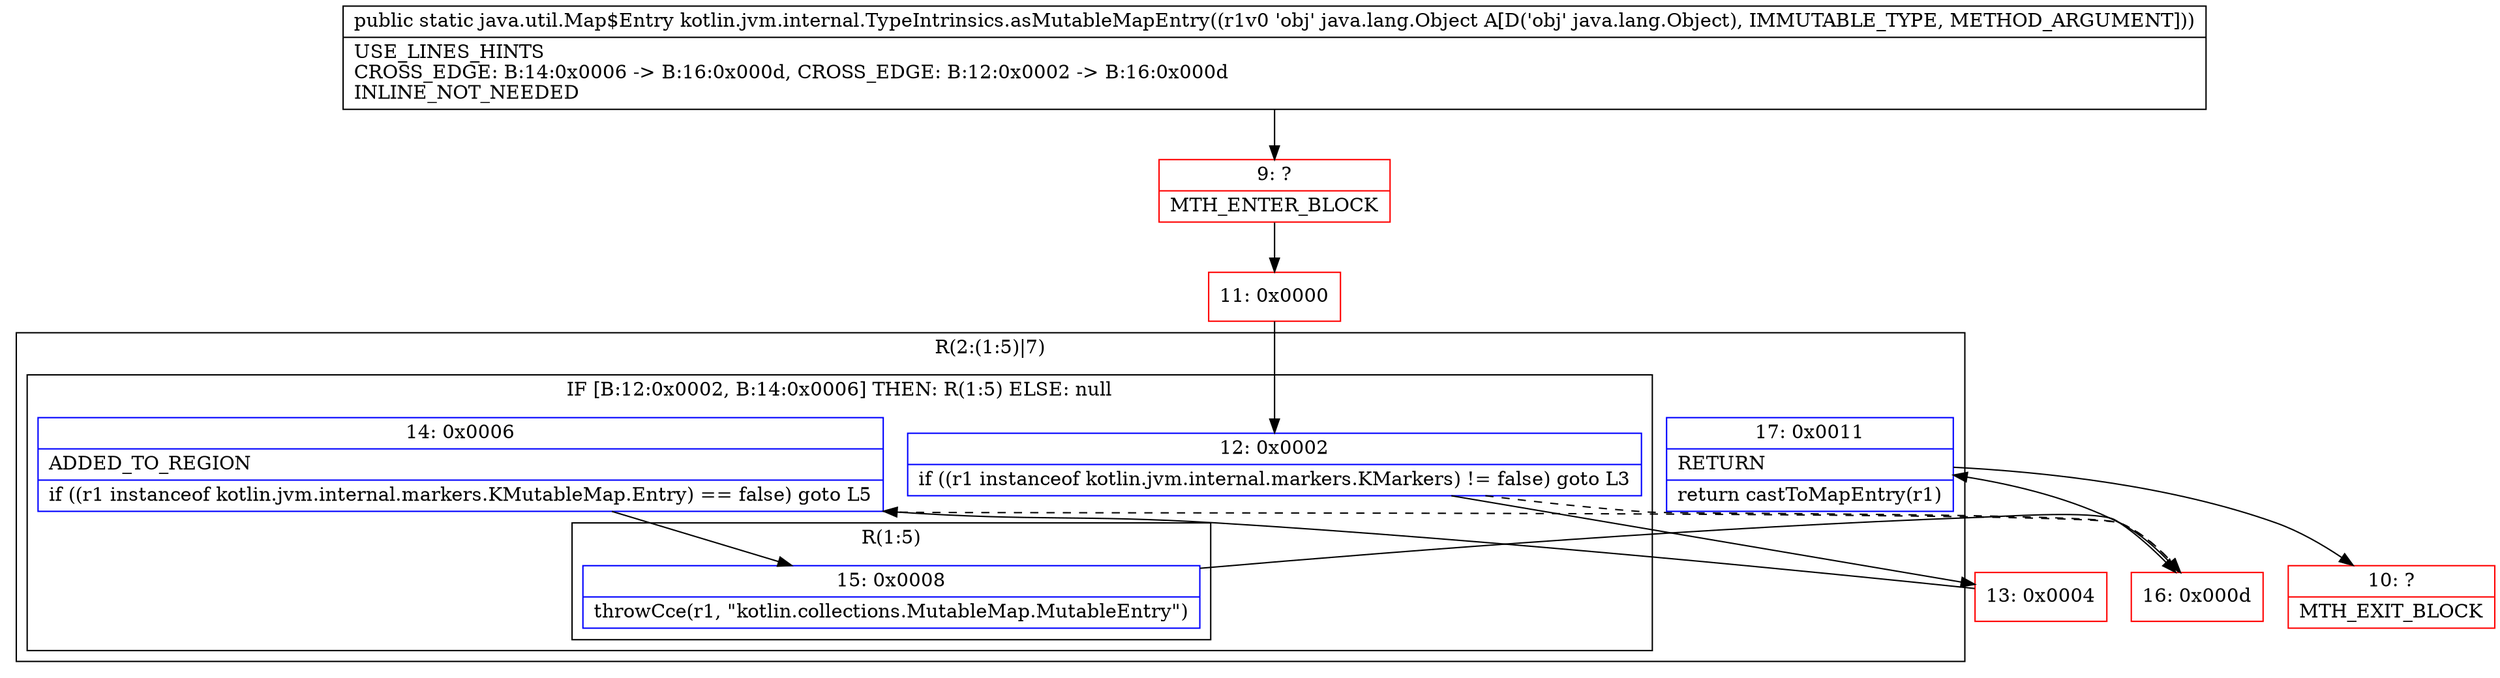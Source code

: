 digraph "CFG forkotlin.jvm.internal.TypeIntrinsics.asMutableMapEntry(Ljava\/lang\/Object;)Ljava\/util\/Map$Entry;" {
subgraph cluster_Region_1990781678 {
label = "R(2:(1:5)|7)";
node [shape=record,color=blue];
subgraph cluster_IfRegion_2055584491 {
label = "IF [B:12:0x0002, B:14:0x0006] THEN: R(1:5) ELSE: null";
node [shape=record,color=blue];
Node_12 [shape=record,label="{12\:\ 0x0002|if ((r1 instanceof kotlin.jvm.internal.markers.KMarkers) != false) goto L3\l}"];
Node_14 [shape=record,label="{14\:\ 0x0006|ADDED_TO_REGION\l|if ((r1 instanceof kotlin.jvm.internal.markers.KMutableMap.Entry) == false) goto L5\l}"];
subgraph cluster_Region_71756661 {
label = "R(1:5)";
node [shape=record,color=blue];
Node_15 [shape=record,label="{15\:\ 0x0008|throwCce(r1, \"kotlin.collections.MutableMap.MutableEntry\")\l}"];
}
}
Node_17 [shape=record,label="{17\:\ 0x0011|RETURN\l|return castToMapEntry(r1)\l}"];
}
Node_9 [shape=record,color=red,label="{9\:\ ?|MTH_ENTER_BLOCK\l}"];
Node_11 [shape=record,color=red,label="{11\:\ 0x0000}"];
Node_13 [shape=record,color=red,label="{13\:\ 0x0004}"];
Node_16 [shape=record,color=red,label="{16\:\ 0x000d}"];
Node_10 [shape=record,color=red,label="{10\:\ ?|MTH_EXIT_BLOCK\l}"];
MethodNode[shape=record,label="{public static java.util.Map$Entry kotlin.jvm.internal.TypeIntrinsics.asMutableMapEntry((r1v0 'obj' java.lang.Object A[D('obj' java.lang.Object), IMMUTABLE_TYPE, METHOD_ARGUMENT]))  | USE_LINES_HINTS\lCROSS_EDGE: B:14:0x0006 \-\> B:16:0x000d, CROSS_EDGE: B:12:0x0002 \-\> B:16:0x000d\lINLINE_NOT_NEEDED\l}"];
MethodNode -> Node_9;Node_12 -> Node_13;
Node_12 -> Node_16[style=dashed];
Node_14 -> Node_15;
Node_14 -> Node_16[style=dashed];
Node_15 -> Node_16;
Node_17 -> Node_10;
Node_9 -> Node_11;
Node_11 -> Node_12;
Node_13 -> Node_14;
Node_16 -> Node_17;
}

